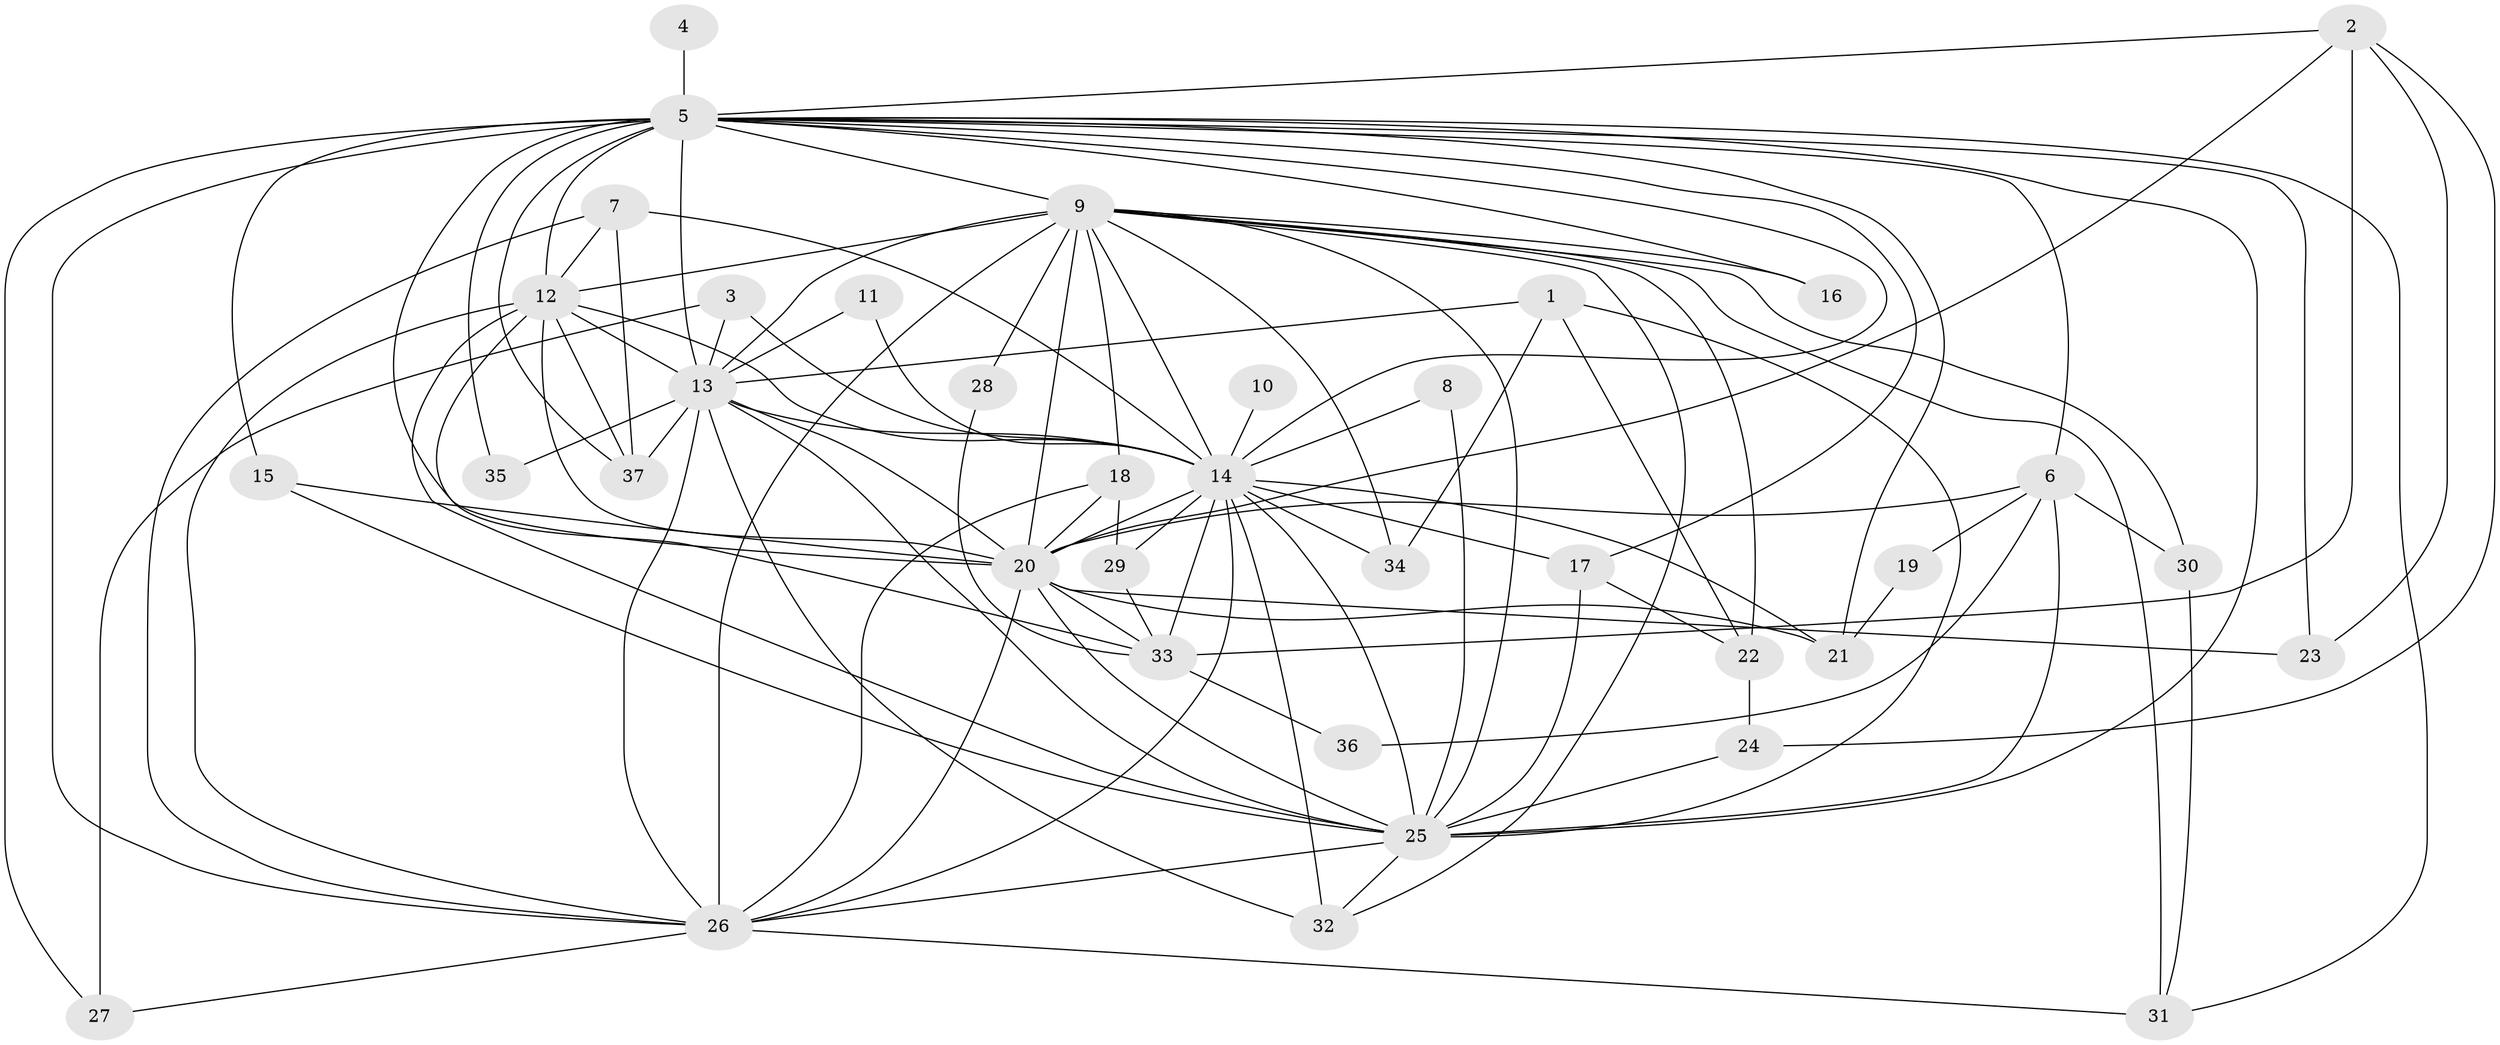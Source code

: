 // original degree distribution, {25: 0.013513513513513514, 17: 0.013513513513513514, 18: 0.04054054054054054, 27: 0.013513513513513514, 15: 0.013513513513513514, 11: 0.013513513513513514, 9: 0.013513513513513514, 20: 0.013513513513513514, 4: 0.0945945945945946, 3: 0.10810810810810811, 5: 0.04054054054054054, 2: 0.5945945945945946, 6: 0.013513513513513514, 7: 0.013513513513513514}
// Generated by graph-tools (version 1.1) at 2025/01/03/09/25 03:01:31]
// undirected, 37 vertices, 104 edges
graph export_dot {
graph [start="1"]
  node [color=gray90,style=filled];
  1;
  2;
  3;
  4;
  5;
  6;
  7;
  8;
  9;
  10;
  11;
  12;
  13;
  14;
  15;
  16;
  17;
  18;
  19;
  20;
  21;
  22;
  23;
  24;
  25;
  26;
  27;
  28;
  29;
  30;
  31;
  32;
  33;
  34;
  35;
  36;
  37;
  1 -- 13 [weight=1.0];
  1 -- 22 [weight=1.0];
  1 -- 25 [weight=1.0];
  1 -- 34 [weight=1.0];
  2 -- 5 [weight=1.0];
  2 -- 20 [weight=1.0];
  2 -- 23 [weight=1.0];
  2 -- 24 [weight=1.0];
  2 -- 33 [weight=1.0];
  3 -- 13 [weight=1.0];
  3 -- 14 [weight=1.0];
  3 -- 27 [weight=1.0];
  4 -- 5 [weight=1.0];
  5 -- 6 [weight=1.0];
  5 -- 9 [weight=2.0];
  5 -- 12 [weight=3.0];
  5 -- 13 [weight=1.0];
  5 -- 14 [weight=1.0];
  5 -- 15 [weight=1.0];
  5 -- 16 [weight=1.0];
  5 -- 17 [weight=1.0];
  5 -- 20 [weight=1.0];
  5 -- 21 [weight=1.0];
  5 -- 23 [weight=1.0];
  5 -- 25 [weight=2.0];
  5 -- 26 [weight=4.0];
  5 -- 27 [weight=1.0];
  5 -- 31 [weight=1.0];
  5 -- 35 [weight=1.0];
  5 -- 37 [weight=1.0];
  6 -- 19 [weight=1.0];
  6 -- 20 [weight=1.0];
  6 -- 25 [weight=1.0];
  6 -- 30 [weight=1.0];
  6 -- 36 [weight=1.0];
  7 -- 12 [weight=1.0];
  7 -- 14 [weight=1.0];
  7 -- 26 [weight=1.0];
  7 -- 37 [weight=1.0];
  8 -- 14 [weight=1.0];
  8 -- 25 [weight=1.0];
  9 -- 12 [weight=2.0];
  9 -- 13 [weight=1.0];
  9 -- 14 [weight=1.0];
  9 -- 16 [weight=1.0];
  9 -- 18 [weight=1.0];
  9 -- 20 [weight=2.0];
  9 -- 22 [weight=1.0];
  9 -- 25 [weight=1.0];
  9 -- 26 [weight=3.0];
  9 -- 28 [weight=1.0];
  9 -- 30 [weight=1.0];
  9 -- 31 [weight=1.0];
  9 -- 32 [weight=1.0];
  9 -- 34 [weight=1.0];
  10 -- 14 [weight=1.0];
  11 -- 13 [weight=1.0];
  11 -- 14 [weight=1.0];
  12 -- 13 [weight=2.0];
  12 -- 14 [weight=3.0];
  12 -- 20 [weight=1.0];
  12 -- 25 [weight=1.0];
  12 -- 26 [weight=3.0];
  12 -- 33 [weight=1.0];
  12 -- 37 [weight=1.0];
  13 -- 14 [weight=2.0];
  13 -- 20 [weight=1.0];
  13 -- 25 [weight=1.0];
  13 -- 26 [weight=4.0];
  13 -- 32 [weight=1.0];
  13 -- 35 [weight=1.0];
  13 -- 37 [weight=1.0];
  14 -- 17 [weight=1.0];
  14 -- 20 [weight=1.0];
  14 -- 21 [weight=2.0];
  14 -- 25 [weight=1.0];
  14 -- 26 [weight=3.0];
  14 -- 29 [weight=1.0];
  14 -- 32 [weight=1.0];
  14 -- 33 [weight=1.0];
  14 -- 34 [weight=1.0];
  15 -- 20 [weight=1.0];
  15 -- 25 [weight=1.0];
  17 -- 22 [weight=1.0];
  17 -- 25 [weight=1.0];
  18 -- 20 [weight=1.0];
  18 -- 26 [weight=1.0];
  18 -- 29 [weight=1.0];
  19 -- 21 [weight=1.0];
  20 -- 21 [weight=1.0];
  20 -- 23 [weight=1.0];
  20 -- 25 [weight=1.0];
  20 -- 26 [weight=4.0];
  20 -- 33 [weight=1.0];
  22 -- 24 [weight=1.0];
  24 -- 25 [weight=1.0];
  25 -- 26 [weight=3.0];
  25 -- 32 [weight=1.0];
  26 -- 27 [weight=1.0];
  26 -- 31 [weight=2.0];
  28 -- 33 [weight=1.0];
  29 -- 33 [weight=1.0];
  30 -- 31 [weight=1.0];
  33 -- 36 [weight=1.0];
}
